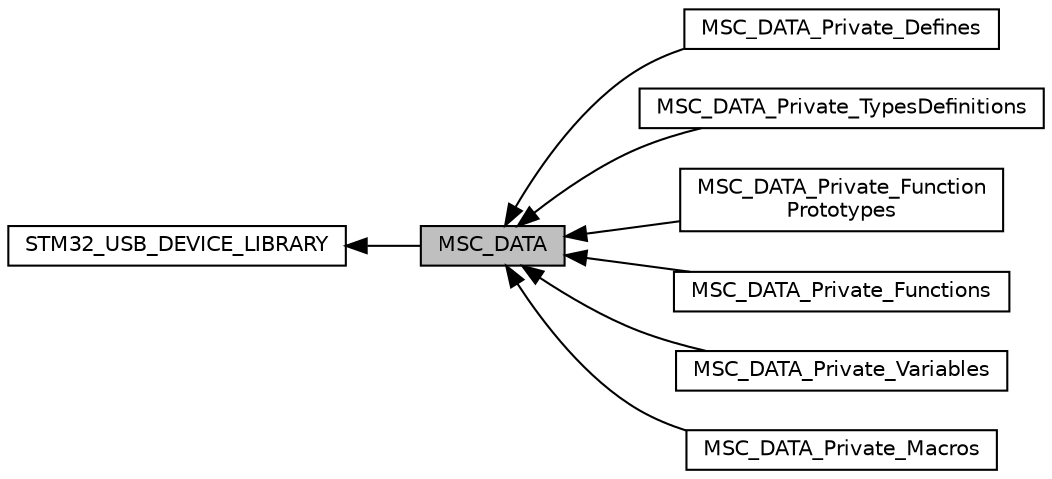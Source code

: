 digraph "MSC_DATA"
{
  edge [fontname="Helvetica",fontsize="10",labelfontname="Helvetica",labelfontsize="10"];
  node [fontname="Helvetica",fontsize="10",shape=record];
  rankdir=LR;
  Node1 [label="STM32_USB_DEVICE_LIBRARY",height=0.2,width=0.4,color="black", fillcolor="white", style="filled",URL="$group___s_t_m32___u_s_b___d_e_v_i_c_e___l_i_b_r_a_r_y.html"];
  Node0 [label="MSC_DATA",height=0.2,width=0.4,color="black", fillcolor="grey75", style="filled", fontcolor="black"];
  Node3 [label="MSC_DATA_Private_Defines",height=0.2,width=0.4,color="black", fillcolor="white", style="filled",URL="$group___m_s_c___d_a_t_a___private___defines.html"];
  Node2 [label="MSC_DATA_Private_TypesDefinitions",height=0.2,width=0.4,color="black", fillcolor="white", style="filled",URL="$group___m_s_c___d_a_t_a___private___types_definitions.html"];
  Node6 [label="MSC_DATA_Private_Function\lPrototypes",height=0.2,width=0.4,color="black", fillcolor="white", style="filled",URL="$group___m_s_c___d_a_t_a___private___function_prototypes.html"];
  Node7 [label="MSC_DATA_Private_Functions",height=0.2,width=0.4,color="black", fillcolor="white", style="filled",URL="$group___m_s_c___d_a_t_a___private___functions.html"];
  Node5 [label="MSC_DATA_Private_Variables",height=0.2,width=0.4,color="black", fillcolor="white", style="filled",URL="$group___m_s_c___d_a_t_a___private___variables.html"];
  Node4 [label="MSC_DATA_Private_Macros",height=0.2,width=0.4,color="black", fillcolor="white", style="filled",URL="$group___m_s_c___d_a_t_a___private___macros.html"];
  Node1->Node0 [shape=plaintext, dir="back", style="solid"];
  Node0->Node2 [shape=plaintext, dir="back", style="solid"];
  Node0->Node3 [shape=plaintext, dir="back", style="solid"];
  Node0->Node4 [shape=plaintext, dir="back", style="solid"];
  Node0->Node5 [shape=plaintext, dir="back", style="solid"];
  Node0->Node6 [shape=plaintext, dir="back", style="solid"];
  Node0->Node7 [shape=plaintext, dir="back", style="solid"];
}
